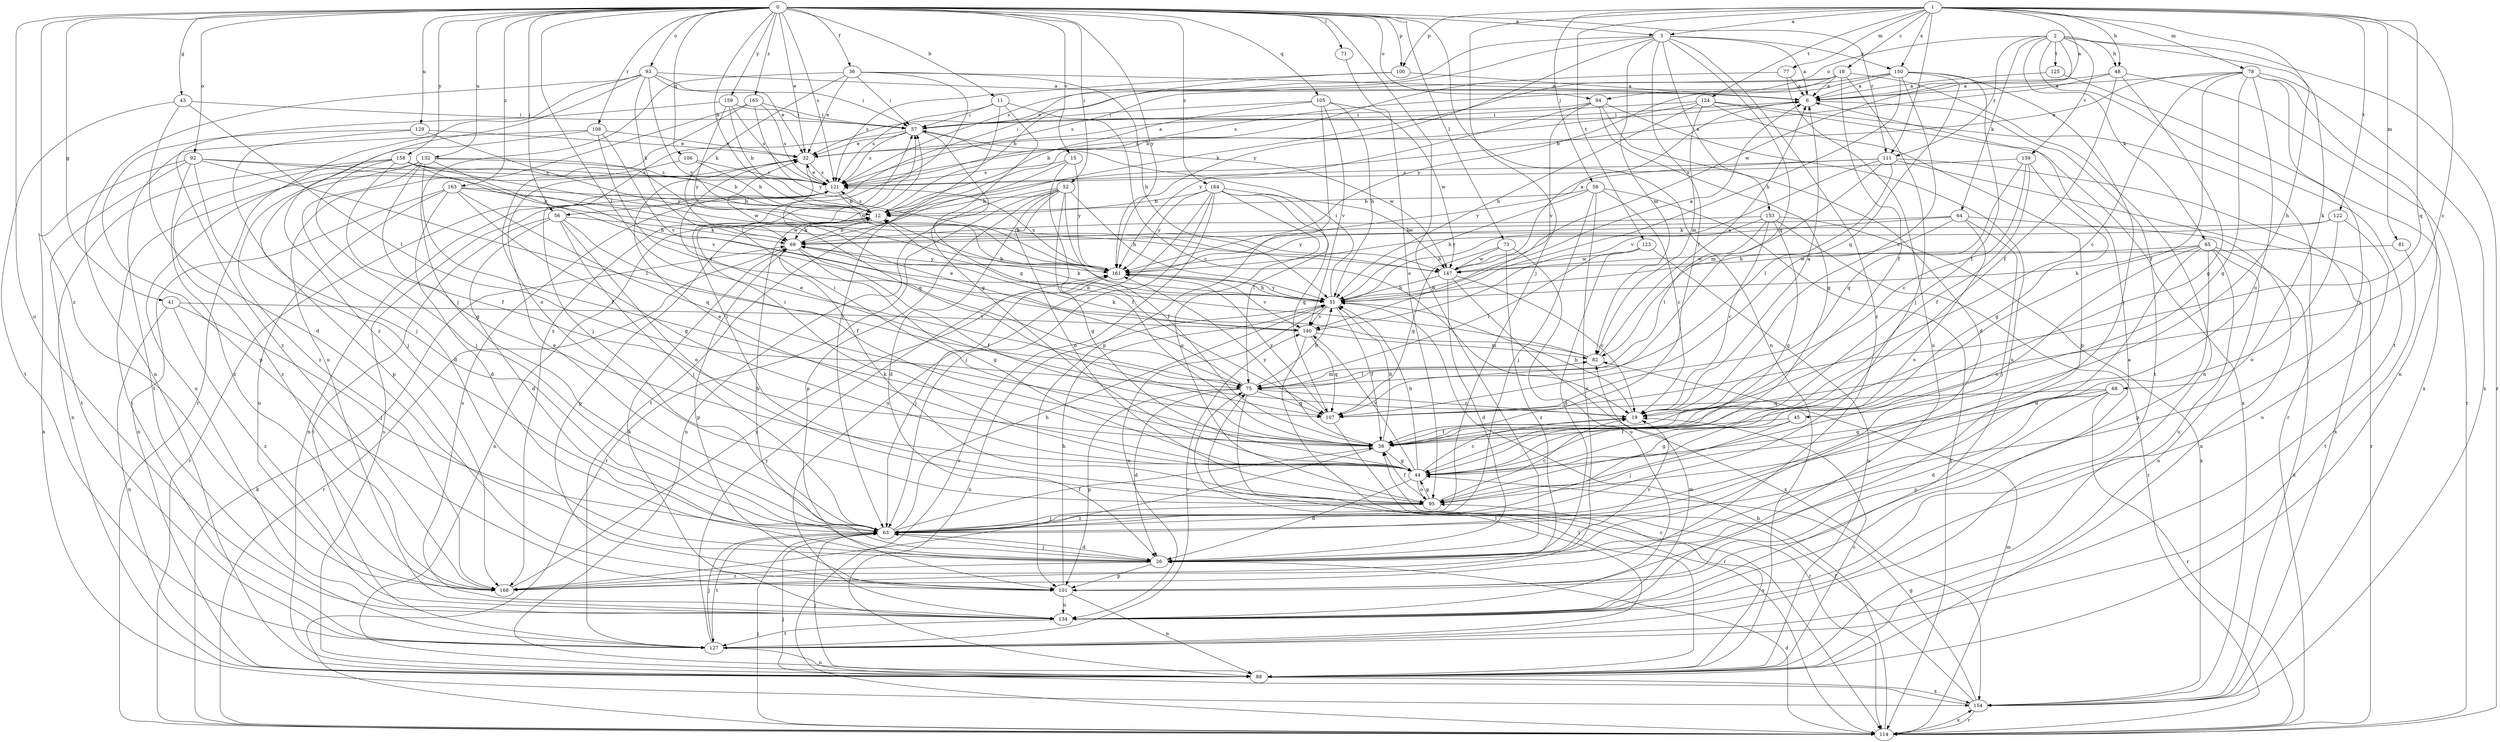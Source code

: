 strict digraph  {
0;
1;
2;
3;
6;
11;
12;
15;
18;
19;
26;
32;
36;
38;
41;
43;
44;
45;
48;
51;
52;
56;
57;
58;
63;
64;
65;
68;
69;
71;
73;
75;
77;
78;
81;
82;
88;
92;
93;
94;
95;
100;
101;
105;
106;
107;
108;
111;
114;
121;
122;
123;
124;
125;
127;
129;
132;
134;
139;
140;
147;
150;
153;
154;
158;
159;
161;
163;
164;
165;
168;
0 -> 3  [label=a];
0 -> 11  [label=b];
0 -> 12  [label=b];
0 -> 15  [label=c];
0 -> 26  [label=d];
0 -> 32  [label=e];
0 -> 36  [label=f];
0 -> 41  [label=g];
0 -> 43  [label=g];
0 -> 52  [label=i];
0 -> 56  [label=i];
0 -> 71  [label=l];
0 -> 73  [label=l];
0 -> 75  [label=l];
0 -> 88  [label=n];
0 -> 92  [label=o];
0 -> 93  [label=o];
0 -> 94  [label=o];
0 -> 100  [label=p];
0 -> 105  [label=q];
0 -> 106  [label=q];
0 -> 108  [label=r];
0 -> 111  [label=r];
0 -> 121  [label=s];
0 -> 129  [label=u];
0 -> 132  [label=u];
0 -> 134  [label=u];
0 -> 158  [label=y];
0 -> 159  [label=y];
0 -> 161  [label=y];
0 -> 163  [label=z];
0 -> 164  [label=z];
0 -> 165  [label=z];
0 -> 168  [label=z];
1 -> 3  [label=a];
1 -> 6  [label=a];
1 -> 18  [label=c];
1 -> 19  [label=c];
1 -> 45  [label=h];
1 -> 48  [label=h];
1 -> 58  [label=j];
1 -> 63  [label=j];
1 -> 77  [label=m];
1 -> 78  [label=m];
1 -> 81  [label=m];
1 -> 100  [label=p];
1 -> 107  [label=q];
1 -> 111  [label=r];
1 -> 122  [label=t];
1 -> 123  [label=t];
1 -> 124  [label=t];
1 -> 150  [label=x];
2 -> 48  [label=h];
2 -> 64  [label=k];
2 -> 65  [label=k];
2 -> 68  [label=k];
2 -> 94  [label=o];
2 -> 111  [label=r];
2 -> 114  [label=r];
2 -> 125  [label=t];
2 -> 127  [label=t];
2 -> 139  [label=v];
2 -> 147  [label=w];
3 -> 6  [label=a];
3 -> 38  [label=f];
3 -> 56  [label=i];
3 -> 82  [label=m];
3 -> 107  [label=q];
3 -> 121  [label=s];
3 -> 150  [label=x];
3 -> 153  [label=x];
3 -> 161  [label=y];
3 -> 168  [label=z];
6 -> 57  [label=i];
6 -> 127  [label=t];
11 -> 19  [label=c];
11 -> 44  [label=g];
11 -> 57  [label=i];
11 -> 63  [label=j];
11 -> 121  [label=s];
12 -> 69  [label=k];
12 -> 88  [label=n];
12 -> 101  [label=p];
12 -> 121  [label=s];
15 -> 38  [label=f];
15 -> 121  [label=s];
15 -> 127  [label=t];
15 -> 161  [label=y];
18 -> 6  [label=a];
18 -> 38  [label=f];
18 -> 63  [label=j];
18 -> 69  [label=k];
18 -> 88  [label=n];
18 -> 121  [label=s];
18 -> 161  [label=y];
19 -> 6  [label=a];
19 -> 32  [label=e];
19 -> 38  [label=f];
19 -> 51  [label=h];
26 -> 12  [label=b];
26 -> 19  [label=c];
26 -> 63  [label=j];
26 -> 101  [label=p];
26 -> 168  [label=z];
32 -> 6  [label=a];
32 -> 107  [label=q];
32 -> 121  [label=s];
36 -> 6  [label=a];
36 -> 32  [label=e];
36 -> 51  [label=h];
36 -> 57  [label=i];
36 -> 63  [label=j];
36 -> 69  [label=k];
36 -> 168  [label=z];
38 -> 44  [label=g];
38 -> 51  [label=h];
38 -> 57  [label=i];
38 -> 161  [label=y];
38 -> 168  [label=z];
41 -> 63  [label=j];
41 -> 88  [label=n];
41 -> 140  [label=v];
41 -> 168  [label=z];
43 -> 26  [label=d];
43 -> 57  [label=i];
43 -> 75  [label=l];
43 -> 127  [label=t];
44 -> 19  [label=c];
44 -> 26  [label=d];
44 -> 32  [label=e];
44 -> 51  [label=h];
44 -> 57  [label=i];
44 -> 95  [label=o];
44 -> 140  [label=v];
45 -> 38  [label=f];
45 -> 44  [label=g];
45 -> 63  [label=j];
48 -> 6  [label=a];
48 -> 12  [label=b];
48 -> 38  [label=f];
48 -> 44  [label=g];
48 -> 114  [label=r];
51 -> 6  [label=a];
51 -> 12  [label=b];
51 -> 38  [label=f];
51 -> 57  [label=i];
51 -> 69  [label=k];
51 -> 88  [label=n];
51 -> 134  [label=u];
51 -> 140  [label=v];
51 -> 161  [label=y];
52 -> 12  [label=b];
52 -> 26  [label=d];
52 -> 38  [label=f];
52 -> 44  [label=g];
52 -> 51  [label=h];
52 -> 88  [label=n];
52 -> 95  [label=o];
52 -> 101  [label=p];
52 -> 114  [label=r];
56 -> 26  [label=d];
56 -> 38  [label=f];
56 -> 63  [label=j];
56 -> 69  [label=k];
56 -> 95  [label=o];
56 -> 127  [label=t];
57 -> 32  [label=e];
57 -> 63  [label=j];
57 -> 107  [label=q];
57 -> 121  [label=s];
57 -> 147  [label=w];
58 -> 12  [label=b];
58 -> 19  [label=c];
58 -> 51  [label=h];
58 -> 63  [label=j];
58 -> 114  [label=r];
58 -> 168  [label=z];
63 -> 26  [label=d];
63 -> 32  [label=e];
63 -> 38  [label=f];
63 -> 51  [label=h];
63 -> 127  [label=t];
64 -> 51  [label=h];
64 -> 63  [label=j];
64 -> 69  [label=k];
64 -> 88  [label=n];
64 -> 95  [label=o];
64 -> 161  [label=y];
65 -> 26  [label=d];
65 -> 51  [label=h];
65 -> 88  [label=n];
65 -> 95  [label=o];
65 -> 101  [label=p];
65 -> 134  [label=u];
65 -> 147  [label=w];
65 -> 154  [label=x];
68 -> 26  [label=d];
68 -> 44  [label=g];
68 -> 101  [label=p];
68 -> 107  [label=q];
68 -> 114  [label=r];
69 -> 12  [label=b];
69 -> 38  [label=f];
69 -> 44  [label=g];
69 -> 101  [label=p];
69 -> 114  [label=r];
69 -> 161  [label=y];
71 -> 95  [label=o];
73 -> 107  [label=q];
73 -> 134  [label=u];
73 -> 147  [label=w];
73 -> 168  [label=z];
75 -> 19  [label=c];
75 -> 26  [label=d];
75 -> 32  [label=e];
75 -> 51  [label=h];
75 -> 82  [label=m];
75 -> 101  [label=p];
75 -> 107  [label=q];
75 -> 114  [label=r];
77 -> 6  [label=a];
77 -> 12  [label=b];
77 -> 134  [label=u];
78 -> 6  [label=a];
78 -> 19  [label=c];
78 -> 32  [label=e];
78 -> 38  [label=f];
78 -> 44  [label=g];
78 -> 63  [label=j];
78 -> 88  [label=n];
78 -> 95  [label=o];
78 -> 154  [label=x];
81 -> 127  [label=t];
81 -> 147  [label=w];
82 -> 6  [label=a];
82 -> 12  [label=b];
82 -> 69  [label=k];
82 -> 75  [label=l];
88 -> 19  [label=c];
88 -> 63  [label=j];
88 -> 75  [label=l];
88 -> 95  [label=o];
88 -> 121  [label=s];
88 -> 154  [label=x];
92 -> 63  [label=j];
92 -> 69  [label=k];
92 -> 75  [label=l];
92 -> 121  [label=s];
92 -> 127  [label=t];
92 -> 154  [label=x];
92 -> 168  [label=z];
93 -> 6  [label=a];
93 -> 32  [label=e];
93 -> 57  [label=i];
93 -> 69  [label=k];
93 -> 88  [label=n];
93 -> 114  [label=r];
93 -> 161  [label=y];
93 -> 168  [label=z];
94 -> 26  [label=d];
94 -> 44  [label=g];
94 -> 57  [label=i];
94 -> 134  [label=u];
94 -> 140  [label=v];
94 -> 161  [label=y];
95 -> 19  [label=c];
95 -> 38  [label=f];
95 -> 44  [label=g];
95 -> 57  [label=i];
95 -> 63  [label=j];
95 -> 69  [label=k];
100 -> 6  [label=a];
100 -> 12  [label=b];
100 -> 121  [label=s];
101 -> 51  [label=h];
101 -> 88  [label=n];
101 -> 134  [label=u];
105 -> 12  [label=b];
105 -> 51  [label=h];
105 -> 57  [label=i];
105 -> 101  [label=p];
105 -> 140  [label=v];
105 -> 147  [label=w];
106 -> 12  [label=b];
106 -> 121  [label=s];
106 -> 127  [label=t];
107 -> 114  [label=r];
107 -> 161  [label=y];
108 -> 32  [label=e];
108 -> 75  [label=l];
108 -> 127  [label=t];
108 -> 140  [label=v];
108 -> 168  [label=z];
111 -> 75  [label=l];
111 -> 82  [label=m];
111 -> 114  [label=r];
111 -> 121  [label=s];
111 -> 140  [label=v];
111 -> 154  [label=x];
111 -> 161  [label=y];
114 -> 26  [label=d];
114 -> 51  [label=h];
114 -> 63  [label=j];
114 -> 69  [label=k];
114 -> 82  [label=m];
114 -> 154  [label=x];
121 -> 12  [label=b];
121 -> 32  [label=e];
121 -> 88  [label=n];
121 -> 114  [label=r];
122 -> 69  [label=k];
122 -> 95  [label=o];
122 -> 134  [label=u];
122 -> 161  [label=y];
123 -> 26  [label=d];
123 -> 75  [label=l];
123 -> 88  [label=n];
123 -> 147  [label=w];
124 -> 51  [label=h];
124 -> 57  [label=i];
124 -> 82  [label=m];
124 -> 101  [label=p];
124 -> 114  [label=r];
124 -> 121  [label=s];
124 -> 154  [label=x];
125 -> 6  [label=a];
125 -> 154  [label=x];
127 -> 63  [label=j];
127 -> 75  [label=l];
127 -> 88  [label=n];
127 -> 140  [label=v];
127 -> 161  [label=y];
129 -> 32  [label=e];
129 -> 63  [label=j];
129 -> 101  [label=p];
129 -> 161  [label=y];
132 -> 26  [label=d];
132 -> 38  [label=f];
132 -> 44  [label=g];
132 -> 101  [label=p];
132 -> 121  [label=s];
132 -> 134  [label=u];
132 -> 140  [label=v];
132 -> 147  [label=w];
134 -> 6  [label=a];
134 -> 69  [label=k];
134 -> 82  [label=m];
134 -> 121  [label=s];
134 -> 127  [label=t];
139 -> 19  [label=c];
139 -> 38  [label=f];
139 -> 44  [label=g];
139 -> 107  [label=q];
139 -> 121  [label=s];
140 -> 82  [label=m];
140 -> 107  [label=q];
140 -> 114  [label=r];
147 -> 6  [label=a];
147 -> 19  [label=c];
147 -> 26  [label=d];
147 -> 51  [label=h];
147 -> 154  [label=x];
150 -> 6  [label=a];
150 -> 19  [label=c];
150 -> 32  [label=e];
150 -> 38  [label=f];
150 -> 51  [label=h];
150 -> 63  [label=j];
150 -> 107  [label=q];
150 -> 121  [label=s];
153 -> 19  [label=c];
153 -> 44  [label=g];
153 -> 51  [label=h];
153 -> 69  [label=k];
153 -> 75  [label=l];
153 -> 114  [label=r];
153 -> 154  [label=x];
154 -> 38  [label=f];
154 -> 44  [label=g];
154 -> 63  [label=j];
154 -> 114  [label=r];
158 -> 12  [label=b];
158 -> 38  [label=f];
158 -> 51  [label=h];
158 -> 63  [label=j];
158 -> 88  [label=n];
158 -> 121  [label=s];
158 -> 147  [label=w];
158 -> 168  [label=z];
159 -> 12  [label=b];
159 -> 57  [label=i];
159 -> 121  [label=s];
159 -> 161  [label=y];
159 -> 168  [label=z];
161 -> 51  [label=h];
161 -> 63  [label=j];
161 -> 121  [label=s];
161 -> 140  [label=v];
163 -> 12  [label=b];
163 -> 26  [label=d];
163 -> 44  [label=g];
163 -> 88  [label=n];
163 -> 107  [label=q];
163 -> 134  [label=u];
163 -> 147  [label=w];
164 -> 12  [label=b];
164 -> 63  [label=j];
164 -> 75  [label=l];
164 -> 95  [label=o];
164 -> 107  [label=q];
164 -> 114  [label=r];
164 -> 134  [label=u];
164 -> 147  [label=w];
164 -> 161  [label=y];
165 -> 57  [label=i];
165 -> 95  [label=o];
165 -> 121  [label=s];
165 -> 134  [label=u];
165 -> 161  [label=y];
168 -> 161  [label=y];
}
